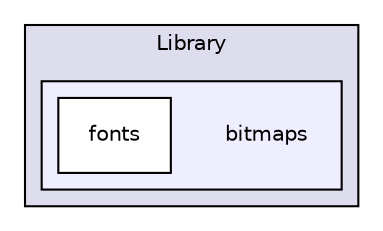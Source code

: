digraph "D:/Bestanden/ET Jaar 3/Software Ontwikkeling/Software/swont_ide/Library/bitmaps" {
  compound=true
  node [ fontsize="10", fontname="Helvetica"];
  edge [ labelfontsize="10", labelfontname="Helvetica"];
  subgraph clusterdir_5ad7f572bbca03234e8e621e192fc099 {
    graph [ bgcolor="#ddddee", pencolor="black", label="Library" fontname="Helvetica", fontsize="10", URL="dir_5ad7f572bbca03234e8e621e192fc099.html"]
  subgraph clusterdir_1a42898649e3a278369544d7a0f55e99 {
    graph [ bgcolor="#eeeeff", pencolor="black", label="" URL="dir_1a42898649e3a278369544d7a0f55e99.html"];
    dir_1a42898649e3a278369544d7a0f55e99 [shape=plaintext label="bitmaps"];
    dir_d5cded99a9bf679e71b4da9244056632 [shape=box label="fonts" color="black" fillcolor="white" style="filled" URL="dir_d5cded99a9bf679e71b4da9244056632.html"];
  }
  }
}
